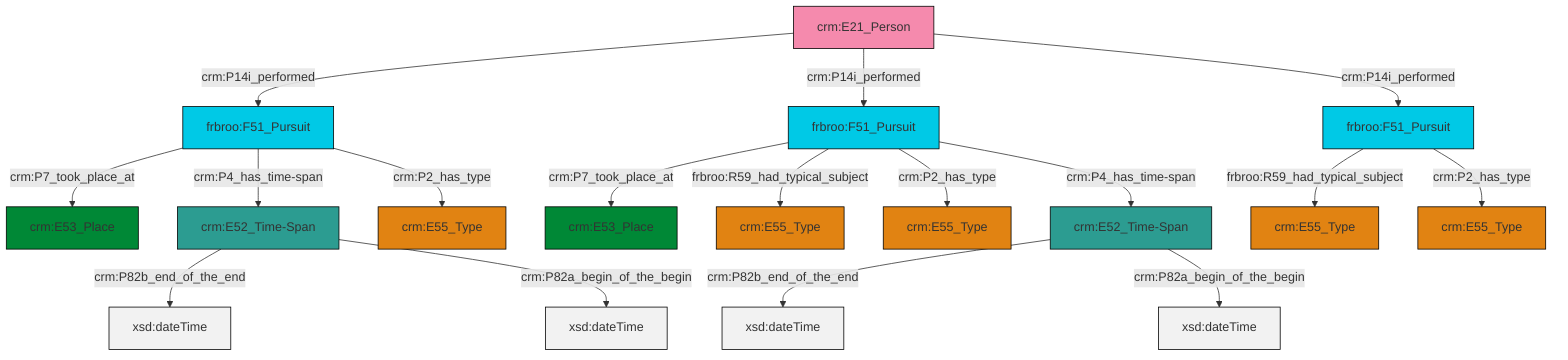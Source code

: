 graph TD
classDef Literal fill:#f2f2f2,stroke:#000000;
classDef CRM_Entity fill:#FFFFFF,stroke:#000000;
classDef Temporal_Entity fill:#00C9E6, stroke:#000000;
classDef Type fill:#E18312, stroke:#000000;
classDef Time-Span fill:#2C9C91, stroke:#000000;
classDef Appellation fill:#FFEB7F, stroke:#000000;
classDef Place fill:#008836, stroke:#000000;
classDef Persistent_Item fill:#B266B2, stroke:#000000;
classDef Conceptual_Object fill:#FFD700, stroke:#000000;
classDef Physical_Thing fill:#D2B48C, stroke:#000000;
classDef Actor fill:#f58aad, stroke:#000000;
classDef PC_Classes fill:#4ce600, stroke:#000000;
classDef Multi fill:#cccccc,stroke:#000000;

2["crm:E21_Person"]:::Actor -->|crm:P14i_performed| 3["frbroo:F51_Pursuit"]:::Temporal_Entity
3["frbroo:F51_Pursuit"]:::Temporal_Entity -->|crm:P7_took_place_at| 4["crm:E53_Place"]:::Place
5["crm:E52_Time-Span"]:::Time-Span -->|crm:P82b_end_of_the_end| 6[xsd:dateTime]:::Literal
9["frbroo:F51_Pursuit"]:::Temporal_Entity -->|crm:P7_took_place_at| 10["crm:E53_Place"]:::Place
9["frbroo:F51_Pursuit"]:::Temporal_Entity -->|frbroo:R59_had_typical_subject| 11["crm:E55_Type"]:::Type
12["crm:E52_Time-Span"]:::Time-Span -->|crm:P82b_end_of_the_end| 13[xsd:dateTime]:::Literal
2["crm:E21_Person"]:::Actor -->|crm:P14i_performed| 9["frbroo:F51_Pursuit"]:::Temporal_Entity
12["crm:E52_Time-Span"]:::Time-Span -->|crm:P82a_begin_of_the_begin| 14[xsd:dateTime]:::Literal
9["frbroo:F51_Pursuit"]:::Temporal_Entity -->|crm:P2_has_type| 15["crm:E55_Type"]:::Type
2["crm:E21_Person"]:::Actor -->|crm:P14i_performed| 16["frbroo:F51_Pursuit"]:::Temporal_Entity
3["frbroo:F51_Pursuit"]:::Temporal_Entity -->|crm:P4_has_time-span| 12["crm:E52_Time-Span"]:::Time-Span
16["frbroo:F51_Pursuit"]:::Temporal_Entity -->|frbroo:R59_had_typical_subject| 0["crm:E55_Type"]:::Type
16["frbroo:F51_Pursuit"]:::Temporal_Entity -->|crm:P2_has_type| 21["crm:E55_Type"]:::Type
3["frbroo:F51_Pursuit"]:::Temporal_Entity -->|crm:P2_has_type| 7["crm:E55_Type"]:::Type
9["frbroo:F51_Pursuit"]:::Temporal_Entity -->|crm:P4_has_time-span| 5["crm:E52_Time-Span"]:::Time-Span
5["crm:E52_Time-Span"]:::Time-Span -->|crm:P82a_begin_of_the_begin| 32[xsd:dateTime]:::Literal